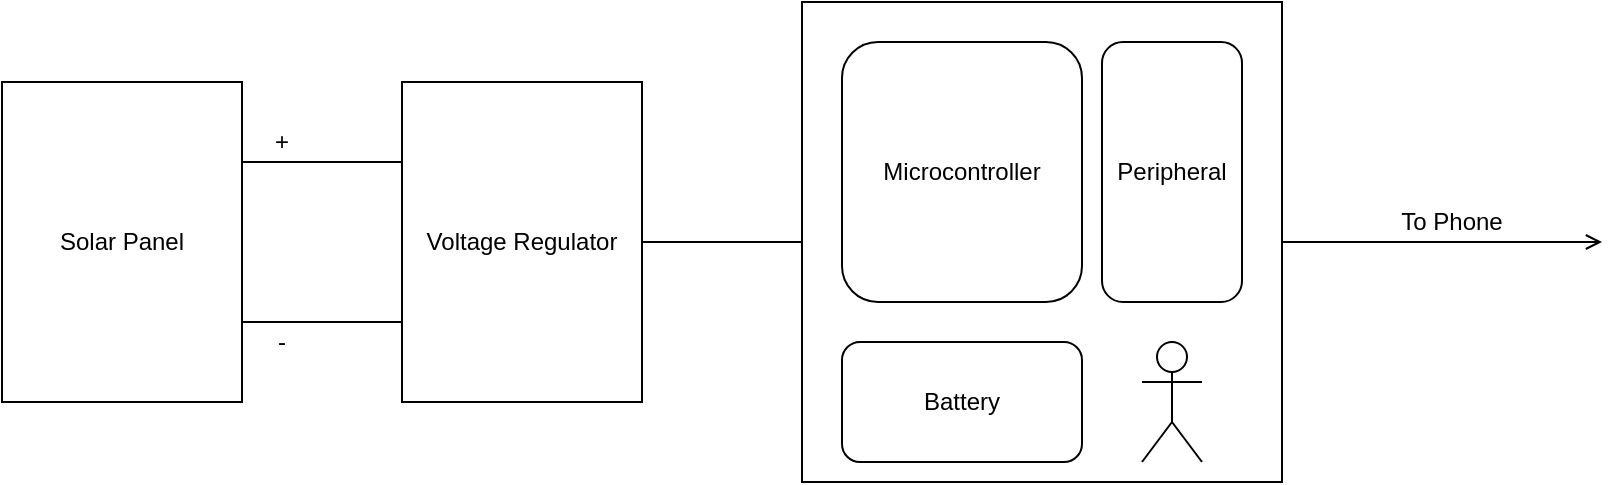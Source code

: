 <mxfile version="13.2.1" type="device"><diagram id="78c1KLBm16BbCrQ6GR1k" name="Page-1"><mxGraphModel dx="1422" dy="763" grid="1" gridSize="10" guides="1" tooltips="1" connect="1" arrows="0" fold="1" page="1" pageScale="1" pageWidth="1100" pageHeight="850" math="0" shadow="0"><root><mxCell id="0"/><mxCell id="1" parent="0"/><mxCell id="W6QIkSSMLyqLoWDbZ4ZL-4" style="edgeStyle=orthogonalEdgeStyle;rounded=0;orthogonalLoop=1;jettySize=auto;html=1;exitX=1;exitY=0.75;exitDx=0;exitDy=0;entryX=0;entryY=0.75;entryDx=0;entryDy=0;endArrow=none;endFill=0;" edge="1" parent="1" source="W6QIkSSMLyqLoWDbZ4ZL-1" target="W6QIkSSMLyqLoWDbZ4ZL-3"><mxGeometry relative="1" as="geometry"/></mxCell><mxCell id="W6QIkSSMLyqLoWDbZ4ZL-5" style="edgeStyle=orthogonalEdgeStyle;rounded=0;orthogonalLoop=1;jettySize=auto;html=1;exitX=1;exitY=0.25;exitDx=0;exitDy=0;entryX=0;entryY=0.25;entryDx=0;entryDy=0;endArrow=none;endFill=0;" edge="1" parent="1" source="W6QIkSSMLyqLoWDbZ4ZL-1" target="W6QIkSSMLyqLoWDbZ4ZL-3"><mxGeometry relative="1" as="geometry"/></mxCell><mxCell id="W6QIkSSMLyqLoWDbZ4ZL-1" value="Solar Panel" style="rounded=0;whiteSpace=wrap;html=1;" vertex="1" parent="1"><mxGeometry x="80" y="160" width="120" height="160" as="geometry"/></mxCell><mxCell id="W6QIkSSMLyqLoWDbZ4ZL-10" style="edgeStyle=orthogonalEdgeStyle;rounded=0;orthogonalLoop=1;jettySize=auto;html=1;exitX=1;exitY=0.5;exitDx=0;exitDy=0;entryX=0;entryY=0.5;entryDx=0;entryDy=0;endArrow=none;endFill=0;" edge="1" parent="1" source="W6QIkSSMLyqLoWDbZ4ZL-3" target="W6QIkSSMLyqLoWDbZ4ZL-7"><mxGeometry relative="1" as="geometry"/></mxCell><mxCell id="W6QIkSSMLyqLoWDbZ4ZL-3" value="Voltage Regulator" style="rounded=0;whiteSpace=wrap;html=1;" vertex="1" parent="1"><mxGeometry x="280" y="160" width="120" height="160" as="geometry"/></mxCell><mxCell id="W6QIkSSMLyqLoWDbZ4ZL-14" style="edgeStyle=orthogonalEdgeStyle;rounded=0;orthogonalLoop=1;jettySize=auto;html=1;exitX=1;exitY=0.5;exitDx=0;exitDy=0;endArrow=open;endFill=0;" edge="1" parent="1" source="W6QIkSSMLyqLoWDbZ4ZL-7"><mxGeometry relative="1" as="geometry"><mxPoint x="880" y="240" as="targetPoint"/></mxGeometry></mxCell><mxCell id="W6QIkSSMLyqLoWDbZ4ZL-7" value="" style="whiteSpace=wrap;html=1;aspect=fixed;" vertex="1" parent="1"><mxGeometry x="480" y="120" width="240" height="240" as="geometry"/></mxCell><mxCell id="W6QIkSSMLyqLoWDbZ4ZL-8" value="Microcontroller" style="rounded=1;whiteSpace=wrap;html=1;" vertex="1" parent="1"><mxGeometry x="500" y="140" width="120" height="130" as="geometry"/></mxCell><mxCell id="W6QIkSSMLyqLoWDbZ4ZL-9" value="Battery" style="rounded=1;whiteSpace=wrap;html=1;" vertex="1" parent="1"><mxGeometry x="500" y="290" width="120" height="60" as="geometry"/></mxCell><mxCell id="W6QIkSSMLyqLoWDbZ4ZL-11" value="Peripheral" style="rounded=1;whiteSpace=wrap;html=1;" vertex="1" parent="1"><mxGeometry x="630" y="140" width="70" height="130" as="geometry"/></mxCell><mxCell id="W6QIkSSMLyqLoWDbZ4ZL-12" value="" style="shape=umlActor;verticalLabelPosition=bottom;labelBackgroundColor=#ffffff;verticalAlign=top;html=1;outlineConnect=0;" vertex="1" parent="1"><mxGeometry x="650" y="290" width="30" height="60" as="geometry"/></mxCell><mxCell id="W6QIkSSMLyqLoWDbZ4ZL-15" value="To Phone" style="text;html=1;strokeColor=none;fillColor=none;align=center;verticalAlign=middle;whiteSpace=wrap;rounded=0;" vertex="1" parent="1"><mxGeometry x="760" y="220" width="90" height="20" as="geometry"/></mxCell><mxCell id="W6QIkSSMLyqLoWDbZ4ZL-16" value="+" style="text;html=1;strokeColor=none;fillColor=none;align=center;verticalAlign=middle;whiteSpace=wrap;rounded=0;" vertex="1" parent="1"><mxGeometry x="200" y="180" width="40" height="20" as="geometry"/></mxCell><mxCell id="W6QIkSSMLyqLoWDbZ4ZL-19" value="-" style="text;html=1;strokeColor=none;fillColor=none;align=center;verticalAlign=middle;whiteSpace=wrap;rounded=0;" vertex="1" parent="1"><mxGeometry x="200" y="280" width="40" height="20" as="geometry"/></mxCell></root></mxGraphModel></diagram></mxfile>